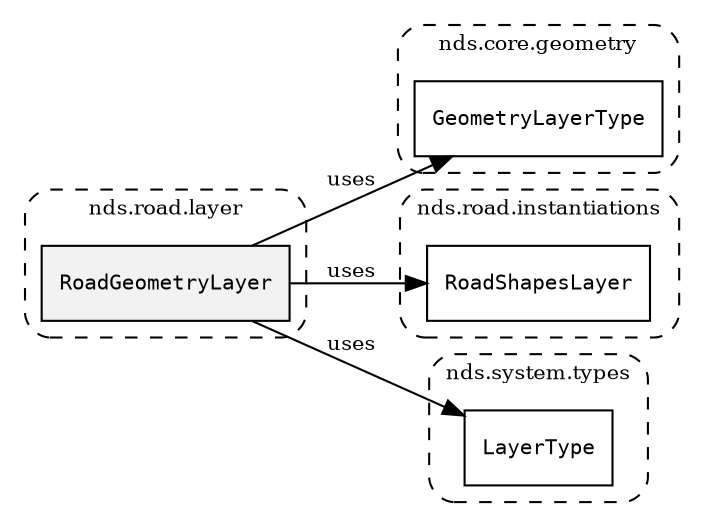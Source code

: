 /**
 * This dot file creates symbol collaboration diagram for RoadGeometryLayer.
 */
digraph ZSERIO
{
    node [shape=box, fontsize=10];
    rankdir="LR";
    fontsize=10;
    tooltip="RoadGeometryLayer collaboration diagram";

    subgraph "cluster_nds.road.layer"
    {
        style="dashed, rounded";
        label="nds.road.layer";
        tooltip="Package nds.road.layer";
        href="../../../content/packages/nds.road.layer.html#Package-nds-road-layer";
        target="_parent";

        "RoadGeometryLayer" [style="filled", fillcolor="#0000000D", target="_parent", label=<<font face="monospace"><table align="center" border="0" cellspacing="0" cellpadding="0"><tr><td href="../../../content/packages/nds.road.layer.html#Structure-RoadGeometryLayer" title="Structure defined in nds.road.layer">RoadGeometryLayer</td></tr></table></font>>];
    }

    subgraph "cluster_nds.core.geometry"
    {
        style="dashed, rounded";
        label="nds.core.geometry";
        tooltip="Package nds.core.geometry";
        href="../../../content/packages/nds.core.geometry.html#Package-nds-core-geometry";
        target="_parent";

        "GeometryLayerType" [target="_parent", label=<<font face="monospace"><table align="center" border="0" cellspacing="0" cellpadding="0"><tr><td href="../../../content/packages/nds.core.geometry.html#Enum-GeometryLayerType" title="Enum defined in nds.core.geometry">GeometryLayerType</td></tr></table></font>>];
    }

    subgraph "cluster_nds.road.instantiations"
    {
        style="dashed, rounded";
        label="nds.road.instantiations";
        tooltip="Package nds.road.instantiations";
        href="../../../content/packages/nds.road.instantiations.html#Package-nds-road-instantiations";
        target="_parent";

        "RoadShapesLayer" [target="_parent", label=<<font face="monospace"><table align="center" border="0" cellspacing="0" cellpadding="0"><tr><td href="../../../content/packages/nds.road.instantiations.html#InstantiateType-RoadShapesLayer" title="InstantiateType defined in nds.road.instantiations">RoadShapesLayer</td></tr></table></font>>];
    }

    subgraph "cluster_nds.system.types"
    {
        style="dashed, rounded";
        label="nds.system.types";
        tooltip="Package nds.system.types";
        href="../../../content/packages/nds.system.types.html#Package-nds-system-types";
        target="_parent";

        "LayerType" [target="_parent", label=<<font face="monospace"><table align="center" border="0" cellspacing="0" cellpadding="0"><tr><td href="../../../content/packages/nds.system.types.html#Enum-LayerType" title="Enum defined in nds.system.types">LayerType</td></tr></table></font>>];
    }

    "RoadGeometryLayer" -> "GeometryLayerType" [label="uses", fontsize=10];
    "RoadGeometryLayer" -> "RoadShapesLayer" [label="uses", fontsize=10];
    "RoadGeometryLayer" -> "LayerType" [label="uses", fontsize=10];
}
